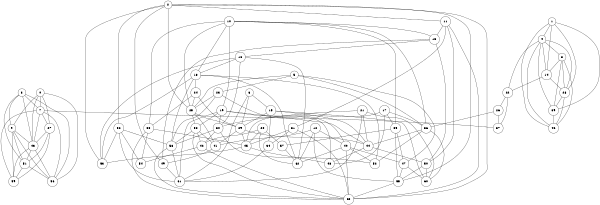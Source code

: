graph { graph [size="4,4"]; node[shape=circle];
 0-- 7
 0-- 9
 0--27
 0--43
 0--56
 1-- 4
 1--14
 1--28
 1--39
 1--46
 2--11
 2--25
 2--32
 2--49
 2--53
 2--55
 2--63
 3-- 7
 3-- 9
 3--43
 3--51
 3--56
 4-- 8
 4--14
 4--22
 4--28
 4--39
 4--46
 5--23
 5--25
 5--36
 5--47
 6--15
 6--29
 6--61
 7--27
 7--37
 7--43
 7--56
 7--59
 8--14
 8--28
 8--39
 8--46
 9--43
 9--51
 9--56
 9--59
10--13
10--18
10--19
10--25
10--33
10--35
10--36
11--13
11--31
11--50
11--63
12--40
12--41
12--55
12--62
13--16
13--49
13--50
14--22
14--28
15--29
15--34
15--44
15--60
16--18
16--30
16--53
16--62
17--35
17--36
17--45
17--48
18--24
18--52
18--53
18--58
18--62
19--30
19--38
19--44
19--48
19--61
20--42
20--45
20--57
20--62
21--30
21--44
21--60
21--61
22--26
22--37
23--25
23--40
23--58
24--25
24--29
24--33
25--29
25--38
25--41
26--36
26--37
27--43
27--51
27--59
28--39
28--46
29--41
29--44
29--45
30--42
30--52
30--58
31--34
31--45
31--63
32--53
32--54
32--58
32--61
33--45
33--54
33--63
34--61
35--47
35--55
35--57
36--44
36--52
36--60
38--41
38--42
38--58
38--63
39--46
40--47
40--52
40--62
40--63
41--49
42--54
42--63
43--51
43--56
43--59
44--48
44--50
45--48
45--53
47--55
47--60
49--61
50--55
50--60
51--56
51--59
55--63
57--62
58--61
58--63

}
